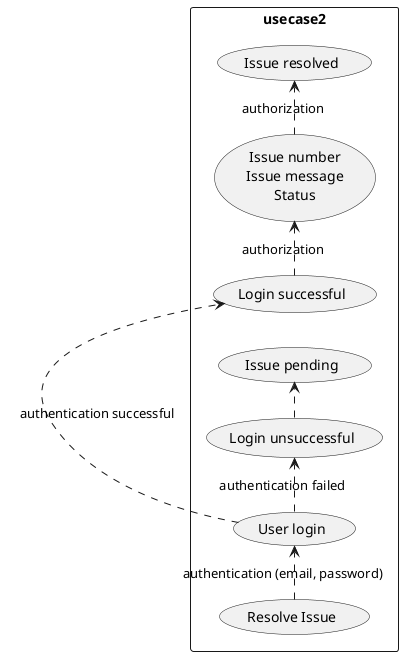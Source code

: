 @startuml Resolve Issue

skinparam actorStyle awesome
left to right direction
skinparam packageStyle rectangle

rectangle usecase2 {
  (Resolve Issue)
  (Resolve Issue) .> (User login) : authentication (email, password)
  (User login) .> (Login successful) : authentication successful
  (Login successful) .> (Issue number\nIssue message\nStatus) : authorization
  (Issue number\nIssue message\nStatus) .> (Issue resolved) : authorization  
  (User login) .> (Login unsuccessful) : authentication failed
  (Login unsuccessful) .> (Issue pending)  
  (Resolve Issue)
}

@enduml